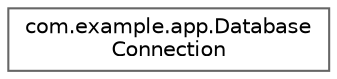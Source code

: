 digraph "Graphical Class Hierarchy"
{
 // LATEX_PDF_SIZE
  bgcolor="transparent";
  edge [fontname=Helvetica,fontsize=10,labelfontname=Helvetica,labelfontsize=10];
  node [fontname=Helvetica,fontsize=10,shape=box,height=0.2,width=0.4];
  rankdir="LR";
  Node0 [id="Node000000",label="com.example.app.Database\lConnection",height=0.2,width=0.4,color="grey40", fillcolor="white", style="filled",URL="$classcom_1_1example_1_1app_1_1_database_connection.html",tooltip=" "];
}
